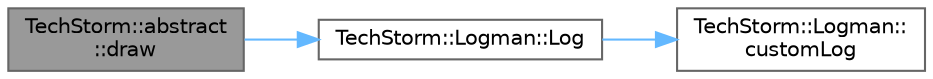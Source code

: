 digraph "TechStorm::abstract::draw"
{
 // LATEX_PDF_SIZE
  bgcolor="transparent";
  edge [fontname=Helvetica,fontsize=10,labelfontname=Helvetica,labelfontsize=10];
  node [fontname=Helvetica,fontsize=10,shape=box,height=0.2,width=0.4];
  rankdir="LR";
  Node1 [id="Node000001",label="TechStorm::abstract\l::draw",height=0.2,width=0.4,color="gray40", fillcolor="grey60", style="filled", fontcolor="black",tooltip=" "];
  Node1 -> Node2 [id="edge1_Node000001_Node000002",color="steelblue1",style="solid",tooltip=" "];
  Node2 [id="Node000002",label="TechStorm::Logman::Log",height=0.2,width=0.4,color="grey40", fillcolor="white", style="filled",URL="$class_tech_storm_1_1_logman.html#a2611f2e57acec3f59d618e5a26490dc0",tooltip=" "];
  Node2 -> Node3 [id="edge2_Node000002_Node000003",color="steelblue1",style="solid",tooltip=" "];
  Node3 [id="Node000003",label="TechStorm::Logman::\lcustomLog",height=0.2,width=0.4,color="grey40", fillcolor="white", style="filled",URL="$class_tech_storm_1_1_logman.html#a1739c1a491fb2298e18e72fbcc28ff1a",tooltip=" "];
}

